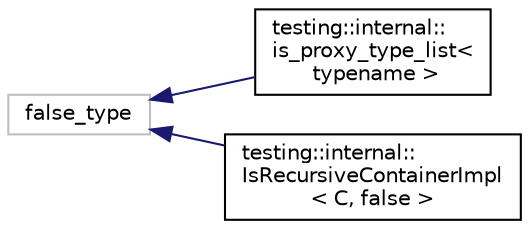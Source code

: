 digraph "Graphical Class Hierarchy"
{
 // LATEX_PDF_SIZE
  edge [fontname="Helvetica",fontsize="10",labelfontname="Helvetica",labelfontsize="10"];
  node [fontname="Helvetica",fontsize="10",shape=record];
  rankdir="LR";
  Node442 [label="false_type",height=0.2,width=0.4,color="grey75", fillcolor="white", style="filled",tooltip=" "];
  Node442 -> Node0 [dir="back",color="midnightblue",fontsize="10",style="solid",fontname="Helvetica"];
  Node0 [label="testing::internal::\lis_proxy_type_list\<\l typename \>",height=0.2,width=0.4,color="black", fillcolor="white", style="filled",URL="$structtesting_1_1internal_1_1is__proxy__type__list.html",tooltip=" "];
  Node442 -> Node444 [dir="back",color="midnightblue",fontsize="10",style="solid",fontname="Helvetica"];
  Node444 [label="testing::internal::\lIsRecursiveContainerImpl\l\< C, false \>",height=0.2,width=0.4,color="black", fillcolor="white", style="filled",URL="$structtesting_1_1internal_1_1_is_recursive_container_impl_3_01_c_00_01false_01_4.html",tooltip=" "];
}
